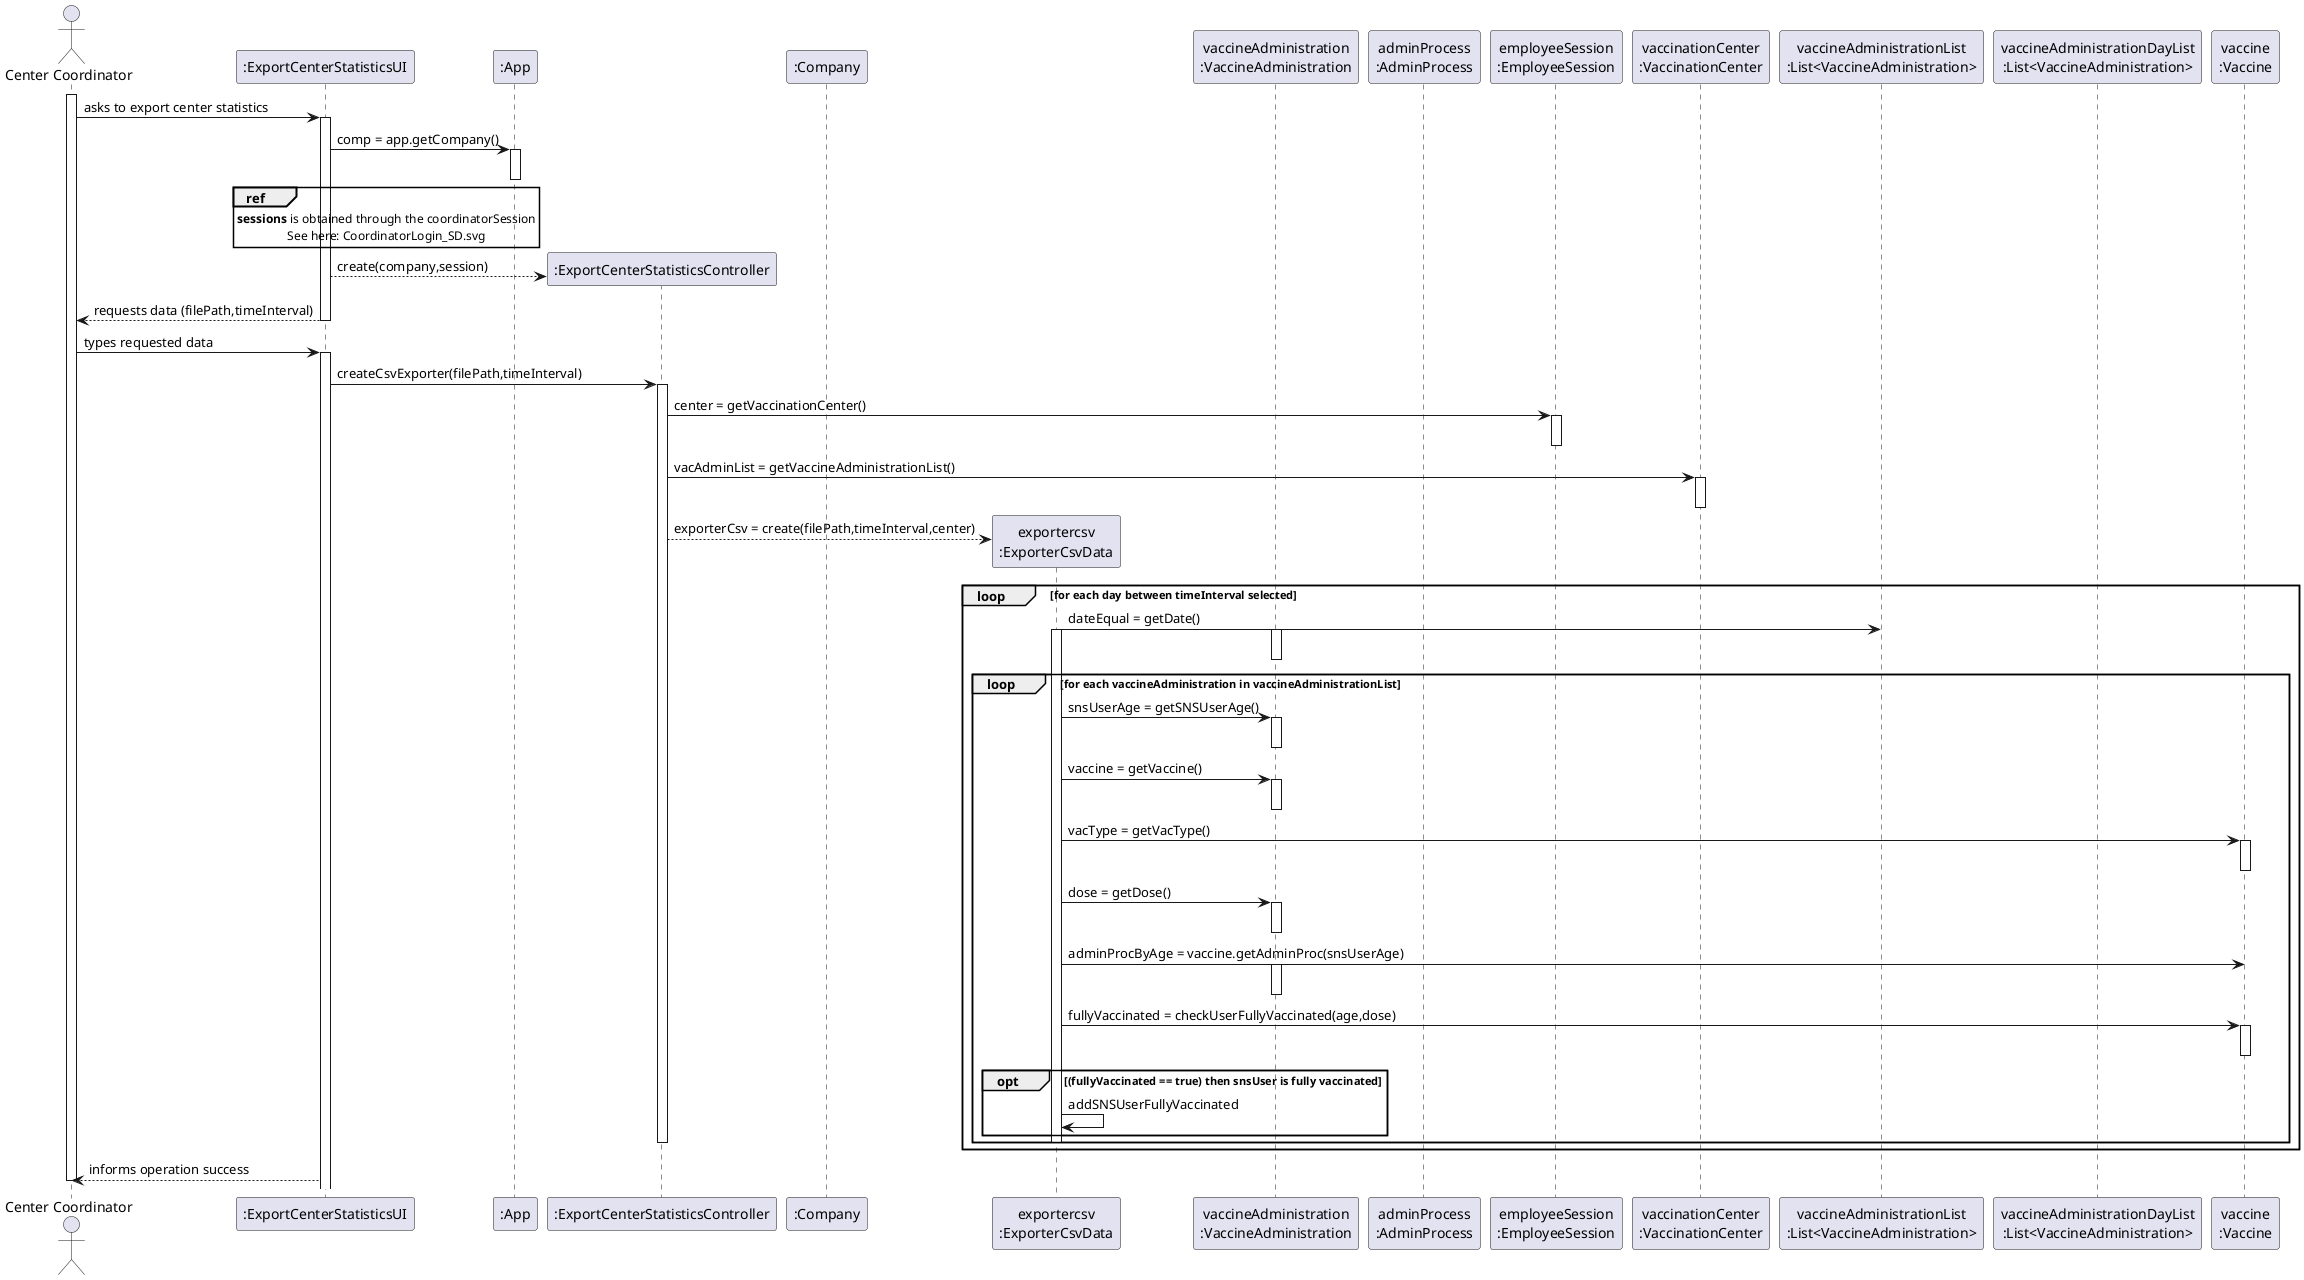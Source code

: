 @startuml US15_SD

actor "Center Coordinator" as COORDINATOR

participant ":ExportCenterStatisticsUI" as UI
participant ":App" as APP
participant ":ExportCenterStatisticsController" as CTRL
participant ":Company" as COMP
participant "exportercsv\n:ExporterCsvData" as EXPORTER
participant "vaccineAdministration\n:VaccineAdministration" as VACADMIN
participant "adminProcess\n:AdminProcess" as ADMINPROC
participant "employeeSession\n:EmployeeSession" as EMPLOYEESESSION
participant "vaccinationCenter\n:VaccinationCenter" as CENTER
participant "vaccineAdministrationList\n:List<VaccineAdministration>" as VACADMINLIST
participant "vaccineAdministrationDayList\n:List<VaccineAdministration>" as VACDAYLIST
participant "vaccine\n:Vaccine" as VACCINE

activate COORDINATOR
COORDINATOR -> UI : asks to export center statistics
activate UI

UI -> APP : comp = app.getCompany()
activate APP
deactivate APP

ref over UI 
**sessions** is obtained through the coordinatorSession
See here: CoordinatorLogin_SD.svg
end ref

UI --> CTRL** : create(company,session)

UI --> COORDINATOR : requests data (filePath,timeInterval)
deactivate UI

COORDINATOR -> UI : types requested data
activate UI

UI -> CTRL : createCsvExporter(filePath,timeInterval)
activate CTRL

CTRL -> EMPLOYEESESSION : center = getVaccinationCenter()
activate EMPLOYEESESSION
deactivate EMPLOYEESESSION

CTRL -> CENTER : vacAdminList = getVaccineAdministrationList()
activate CENTER
deactivate CENTER

CTRL --> EXPORTER** : exporterCsv = create(filePath,timeInterval,center)

loop for each day between timeInterval selected

EXPORTER -> VACADMINLIST : dateEqual = getDate()
activate EXPORTER
activate VACADMIN
deactivate VACADMIN

loop for each vaccineAdministration in vaccineAdministrationList

EXPORTER -> VACADMIN :  snsUserAge = getSNSUserAge()
activate VACADMIN
deactivate VACADMIN

EXPORTER -> VACADMIN : vaccine = getVaccine()
activate VACADMIN
deactivate VACADMIN

EXPORTER -> VACCINE : vacType = getVacType()
activate VACCINE
deactivate VACCINE

EXPORTER -> VACADMIN : dose = getDose()
activate VACADMIN
deactivate VACADMIN

EXPORTER -> VACCINE : adminProcByAge = vaccine.getAdminProc(snsUserAge)
activate VACADMIN
deactivate VACADMIN

EXPORTER -> VACCINE : fullyVaccinated = checkUserFullyVaccinated(age,dose)
activate VACCINE
deactivate VACCINE

opt (fullyVaccinated == true) then snsUser is fully vaccinated 
EXPORTER -> EXPORTER : addSNSUserFullyVaccinated
end

deactivate EXPORTER
deactivate CTRL
end
end

UI --> COORDINATOR : informs operation success

deactivate COORDINATOR 

@enduml